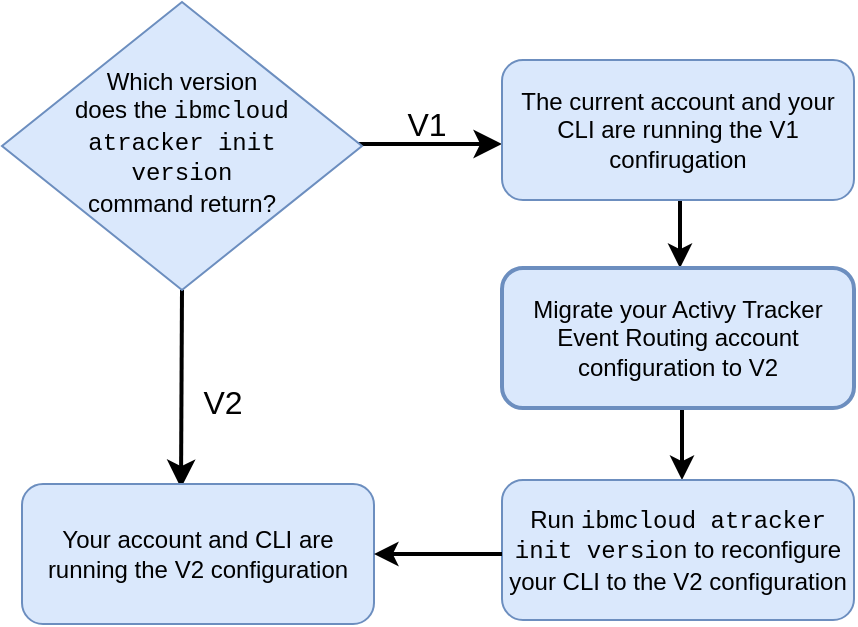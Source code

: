<mxfile version="18.0.1" type="device"><diagram id="C5RBs43oDa-KdzZeNtuy" name="Page-1"><mxGraphModel dx="1102" dy="865" grid="1" gridSize="10" guides="1" tooltips="1" connect="1" arrows="1" fold="1" page="1" pageScale="1" pageWidth="827" pageHeight="1169" math="0" shadow="0"><root><mxCell id="WIyWlLk6GJQsqaUBKTNV-0"/><mxCell id="WIyWlLk6GJQsqaUBKTNV-1" parent="WIyWlLk6GJQsqaUBKTNV-0"/><mxCell id="WIyWlLk6GJQsqaUBKTNV-5" value="V1" style="edgeStyle=orthogonalEdgeStyle;rounded=0;html=1;jettySize=auto;orthogonalLoop=1;fontSize=16;endArrow=classic;endFill=1;endSize=8;strokeWidth=2;shadow=0;labelBackgroundColor=none;" parent="WIyWlLk6GJQsqaUBKTNV-1" edge="1"><mxGeometry y="10" relative="1" as="geometry"><mxPoint as="offset"/><mxPoint x="343" y="575" as="sourcePoint"/><mxPoint x="420" y="575" as="targetPoint"/></mxGeometry></mxCell><mxCell id="WIyWlLk6GJQsqaUBKTNV-8" value="V2&lt;br style=&quot;font-size: 16px;&quot;&gt;&lt;br style=&quot;font-size: 16px;&quot;&gt;" style="rounded=0;html=1;jettySize=auto;orthogonalLoop=1;fontSize=16;endArrow=classic;endFill=1;endSize=8;strokeWidth=2;shadow=0;labelBackgroundColor=none;edgeStyle=orthogonalEdgeStyle;exitX=0.5;exitY=1;exitDx=0;exitDy=0;" parent="WIyWlLk6GJQsqaUBKTNV-1" source="v7wHIsB2f9QF8Qs8KiQO-0" edge="1"><mxGeometry x="0.333" y="20" relative="1" as="geometry"><mxPoint as="offset"/><mxPoint x="259.5" y="687" as="sourcePoint"/><mxPoint x="259.5" y="747" as="targetPoint"/></mxGeometry></mxCell><mxCell id="v7wHIsB2f9QF8Qs8KiQO-0" value="Which version&lt;br&gt;does the &lt;font face=&quot;Courier New&quot;&gt;ibmcloud &lt;br&gt;atracker init &lt;br&gt;version&lt;/font&gt;&lt;br&gt;command return?" style="rhombus;whiteSpace=wrap;html=1;shadow=0;fontFamily=Helvetica;fontSize=12;align=center;strokeWidth=1;spacing=6;spacingTop=-4;fillColor=#dae8fc;strokeColor=#6c8ebf;" vertex="1" parent="WIyWlLk6GJQsqaUBKTNV-1"><mxGeometry x="170" y="504" width="180" height="144" as="geometry"/></mxCell><mxCell id="v7wHIsB2f9QF8Qs8KiQO-21" value="" style="edgeStyle=orthogonalEdgeStyle;rounded=0;orthogonalLoop=1;jettySize=auto;html=1;fontFamily=Courier New;fontSize=16;endArrow=classic;endFill=1;strokeWidth=2;" edge="1" parent="WIyWlLk6GJQsqaUBKTNV-1"><mxGeometry relative="1" as="geometry"><mxPoint x="509" y="603" as="sourcePoint"/><mxPoint x="509" y="637" as="targetPoint"/></mxGeometry></mxCell><mxCell id="v7wHIsB2f9QF8Qs8KiQO-1" value="The current account and your CLI are running the V1 confirugation" style="rounded=1;whiteSpace=wrap;html=1;fontSize=12;glass=0;strokeWidth=1;shadow=0;fillColor=#dae8fc;strokeColor=#6c8ebf;" vertex="1" parent="WIyWlLk6GJQsqaUBKTNV-1"><mxGeometry x="420" y="533" width="176" height="70" as="geometry"/></mxCell><mxCell id="v7wHIsB2f9QF8Qs8KiQO-24" value="" style="edgeStyle=orthogonalEdgeStyle;rounded=0;orthogonalLoop=1;jettySize=auto;html=1;fontFamily=Courier New;fontSize=16;endArrow=classic;endFill=1;strokeWidth=2;" edge="1" parent="WIyWlLk6GJQsqaUBKTNV-1"><mxGeometry relative="1" as="geometry"><mxPoint x="510" y="707" as="sourcePoint"/><mxPoint x="510" y="743" as="targetPoint"/></mxGeometry></mxCell><mxCell id="v7wHIsB2f9QF8Qs8KiQO-3" value="Migrate your Activy Tracker Event Routing account configuration to V2" style="rounded=1;whiteSpace=wrap;html=1;fontSize=12;glass=0;strokeWidth=2;shadow=0;fillColor=#dae8fc;strokeColor=#6c8ebf;" vertex="1" parent="WIyWlLk6GJQsqaUBKTNV-1"><mxGeometry x="420" y="637" width="176" height="70" as="geometry"/></mxCell><mxCell id="v7wHIsB2f9QF8Qs8KiQO-4" value="Run &lt;font face=&quot;Courier New&quot;&gt;ibmcloud atracker init version&lt;/font&gt; to reconfigure your CLI to the V2 configuration" style="rounded=1;whiteSpace=wrap;html=1;fontSize=12;glass=0;strokeWidth=1;shadow=0;fillColor=#dae8fc;strokeColor=#6c8ebf;" vertex="1" parent="WIyWlLk6GJQsqaUBKTNV-1"><mxGeometry x="420" y="743" width="176" height="70" as="geometry"/></mxCell><mxCell id="v7wHIsB2f9QF8Qs8KiQO-5" value="Your account and CLI are running the V2 configuration" style="rounded=1;whiteSpace=wrap;html=1;fontSize=12;glass=0;strokeWidth=1;shadow=0;fillColor=#dae8fc;strokeColor=#6c8ebf;" vertex="1" parent="WIyWlLk6GJQsqaUBKTNV-1"><mxGeometry x="180" y="745" width="176" height="70" as="geometry"/></mxCell><mxCell id="v7wHIsB2f9QF8Qs8KiQO-19" value="" style="endArrow=classic;html=1;rounded=0;fontFamily=Courier New;fontSize=16;strokeWidth=2;entryX=1;entryY=0.5;entryDx=0;entryDy=0;" edge="1" parent="WIyWlLk6GJQsqaUBKTNV-1"><mxGeometry width="50" height="50" relative="1" as="geometry"><mxPoint x="420" y="780" as="sourcePoint"/><mxPoint x="356" y="780" as="targetPoint"/></mxGeometry></mxCell></root></mxGraphModel></diagram></mxfile>